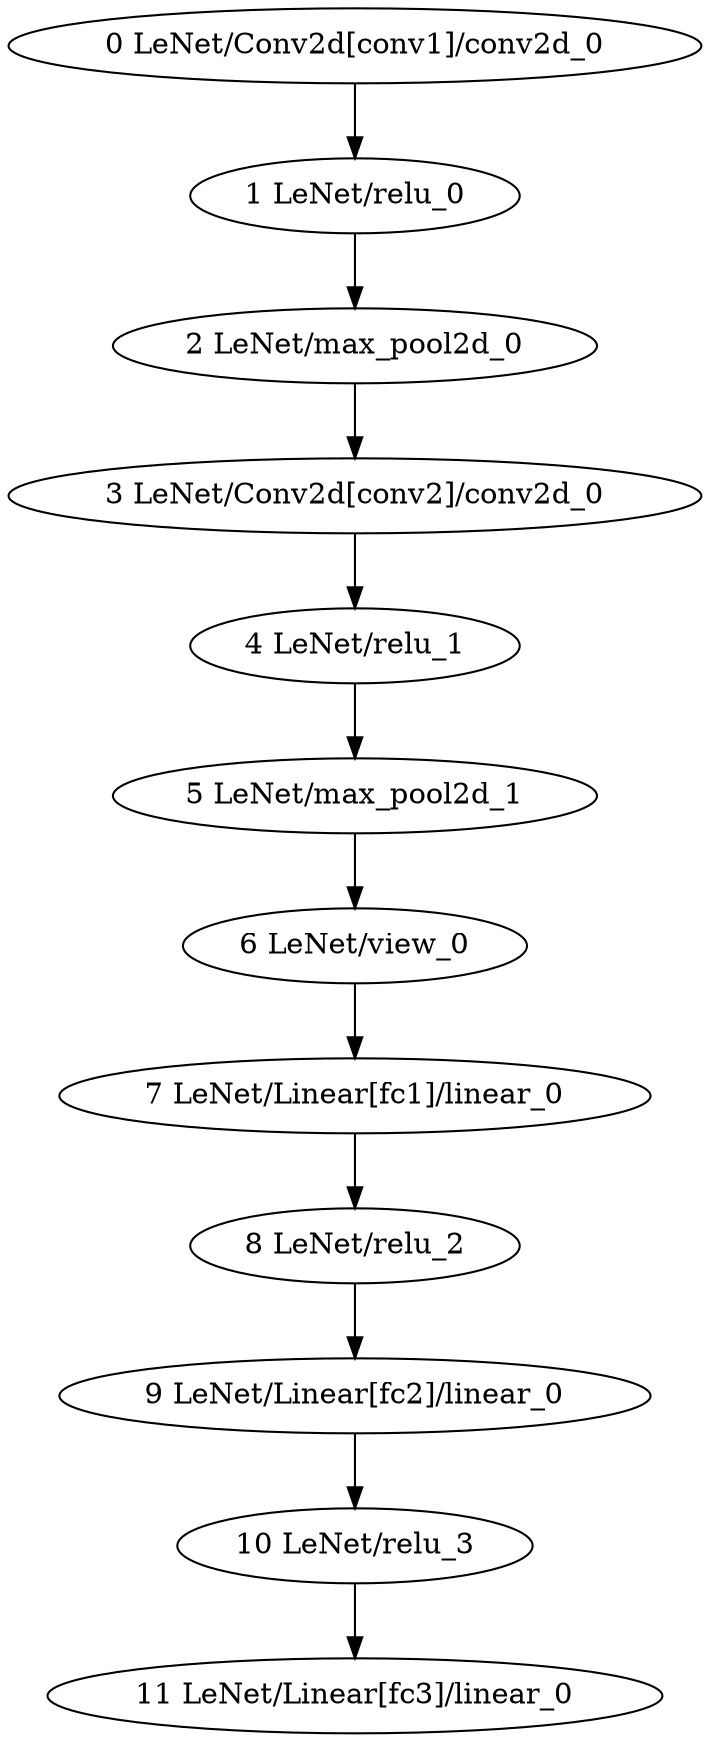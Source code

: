 strict digraph  {
"0 LeNet/Conv2d[conv1]/conv2d_0" [id=0, type=conv2d];
"1 LeNet/relu_0" [id=1, type=relu];
"2 LeNet/max_pool2d_0" [id=2, type=max_pool2d];
"3 LeNet/Conv2d[conv2]/conv2d_0" [id=3, type=conv2d];
"4 LeNet/relu_1" [id=4, type=relu];
"5 LeNet/max_pool2d_1" [id=5, type=max_pool2d];
"6 LeNet/view_0" [id=6, type=view];
"7 LeNet/Linear[fc1]/linear_0" [id=7, type=linear];
"8 LeNet/relu_2" [id=8, type=relu];
"9 LeNet/Linear[fc2]/linear_0" [id=9, type=linear];
"10 LeNet/relu_3" [id=10, type=relu];
"11 LeNet/Linear[fc3]/linear_0" [id=11, type=linear];
"0 LeNet/Conv2d[conv1]/conv2d_0" -> "1 LeNet/relu_0";
"1 LeNet/relu_0" -> "2 LeNet/max_pool2d_0";
"2 LeNet/max_pool2d_0" -> "3 LeNet/Conv2d[conv2]/conv2d_0";
"3 LeNet/Conv2d[conv2]/conv2d_0" -> "4 LeNet/relu_1";
"4 LeNet/relu_1" -> "5 LeNet/max_pool2d_1";
"5 LeNet/max_pool2d_1" -> "6 LeNet/view_0";
"6 LeNet/view_0" -> "7 LeNet/Linear[fc1]/linear_0";
"7 LeNet/Linear[fc1]/linear_0" -> "8 LeNet/relu_2";
"8 LeNet/relu_2" -> "9 LeNet/Linear[fc2]/linear_0";
"9 LeNet/Linear[fc2]/linear_0" -> "10 LeNet/relu_3";
"10 LeNet/relu_3" -> "11 LeNet/Linear[fc3]/linear_0";
}
